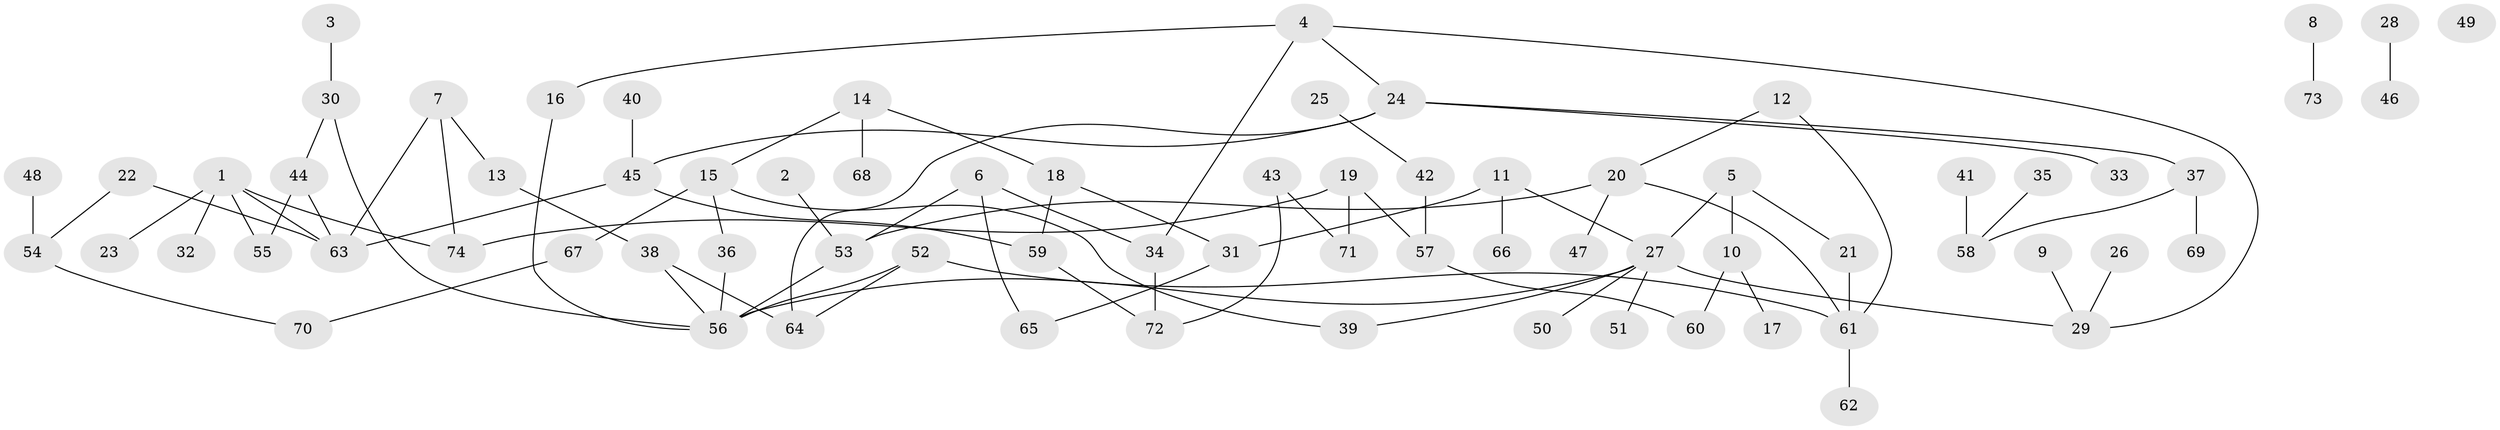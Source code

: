 // coarse degree distribution, {4: 0.16, 8: 0.04, 3: 0.12, 7: 0.04, 5: 0.2, 0: 0.12, 2: 0.12, 1: 0.2}
// Generated by graph-tools (version 1.1) at 2025/16/03/04/25 18:16:38]
// undirected, 74 vertices, 89 edges
graph export_dot {
graph [start="1"]
  node [color=gray90,style=filled];
  1;
  2;
  3;
  4;
  5;
  6;
  7;
  8;
  9;
  10;
  11;
  12;
  13;
  14;
  15;
  16;
  17;
  18;
  19;
  20;
  21;
  22;
  23;
  24;
  25;
  26;
  27;
  28;
  29;
  30;
  31;
  32;
  33;
  34;
  35;
  36;
  37;
  38;
  39;
  40;
  41;
  42;
  43;
  44;
  45;
  46;
  47;
  48;
  49;
  50;
  51;
  52;
  53;
  54;
  55;
  56;
  57;
  58;
  59;
  60;
  61;
  62;
  63;
  64;
  65;
  66;
  67;
  68;
  69;
  70;
  71;
  72;
  73;
  74;
  1 -- 23;
  1 -- 32;
  1 -- 55;
  1 -- 63;
  1 -- 74;
  2 -- 53;
  3 -- 30;
  4 -- 16;
  4 -- 24;
  4 -- 29;
  4 -- 34;
  5 -- 10;
  5 -- 21;
  5 -- 27;
  6 -- 34;
  6 -- 53;
  6 -- 65;
  7 -- 13;
  7 -- 63;
  7 -- 74;
  8 -- 73;
  9 -- 29;
  10 -- 17;
  10 -- 60;
  11 -- 27;
  11 -- 31;
  11 -- 66;
  12 -- 20;
  12 -- 61;
  13 -- 38;
  14 -- 15;
  14 -- 18;
  14 -- 68;
  15 -- 36;
  15 -- 39;
  15 -- 67;
  16 -- 56;
  18 -- 31;
  18 -- 59;
  19 -- 57;
  19 -- 71;
  19 -- 74;
  20 -- 47;
  20 -- 53;
  20 -- 61;
  21 -- 61;
  22 -- 54;
  22 -- 63;
  24 -- 33;
  24 -- 37;
  24 -- 45;
  24 -- 64;
  25 -- 42;
  26 -- 29;
  27 -- 29;
  27 -- 39;
  27 -- 50;
  27 -- 51;
  27 -- 56;
  28 -- 46;
  30 -- 44;
  30 -- 56;
  31 -- 65;
  34 -- 72;
  35 -- 58;
  36 -- 56;
  37 -- 58;
  37 -- 69;
  38 -- 56;
  38 -- 64;
  40 -- 45;
  41 -- 58;
  42 -- 57;
  43 -- 71;
  43 -- 72;
  44 -- 55;
  44 -- 63;
  45 -- 59;
  45 -- 63;
  48 -- 54;
  52 -- 56;
  52 -- 61;
  52 -- 64;
  53 -- 56;
  54 -- 70;
  57 -- 60;
  59 -- 72;
  61 -- 62;
  67 -- 70;
}
